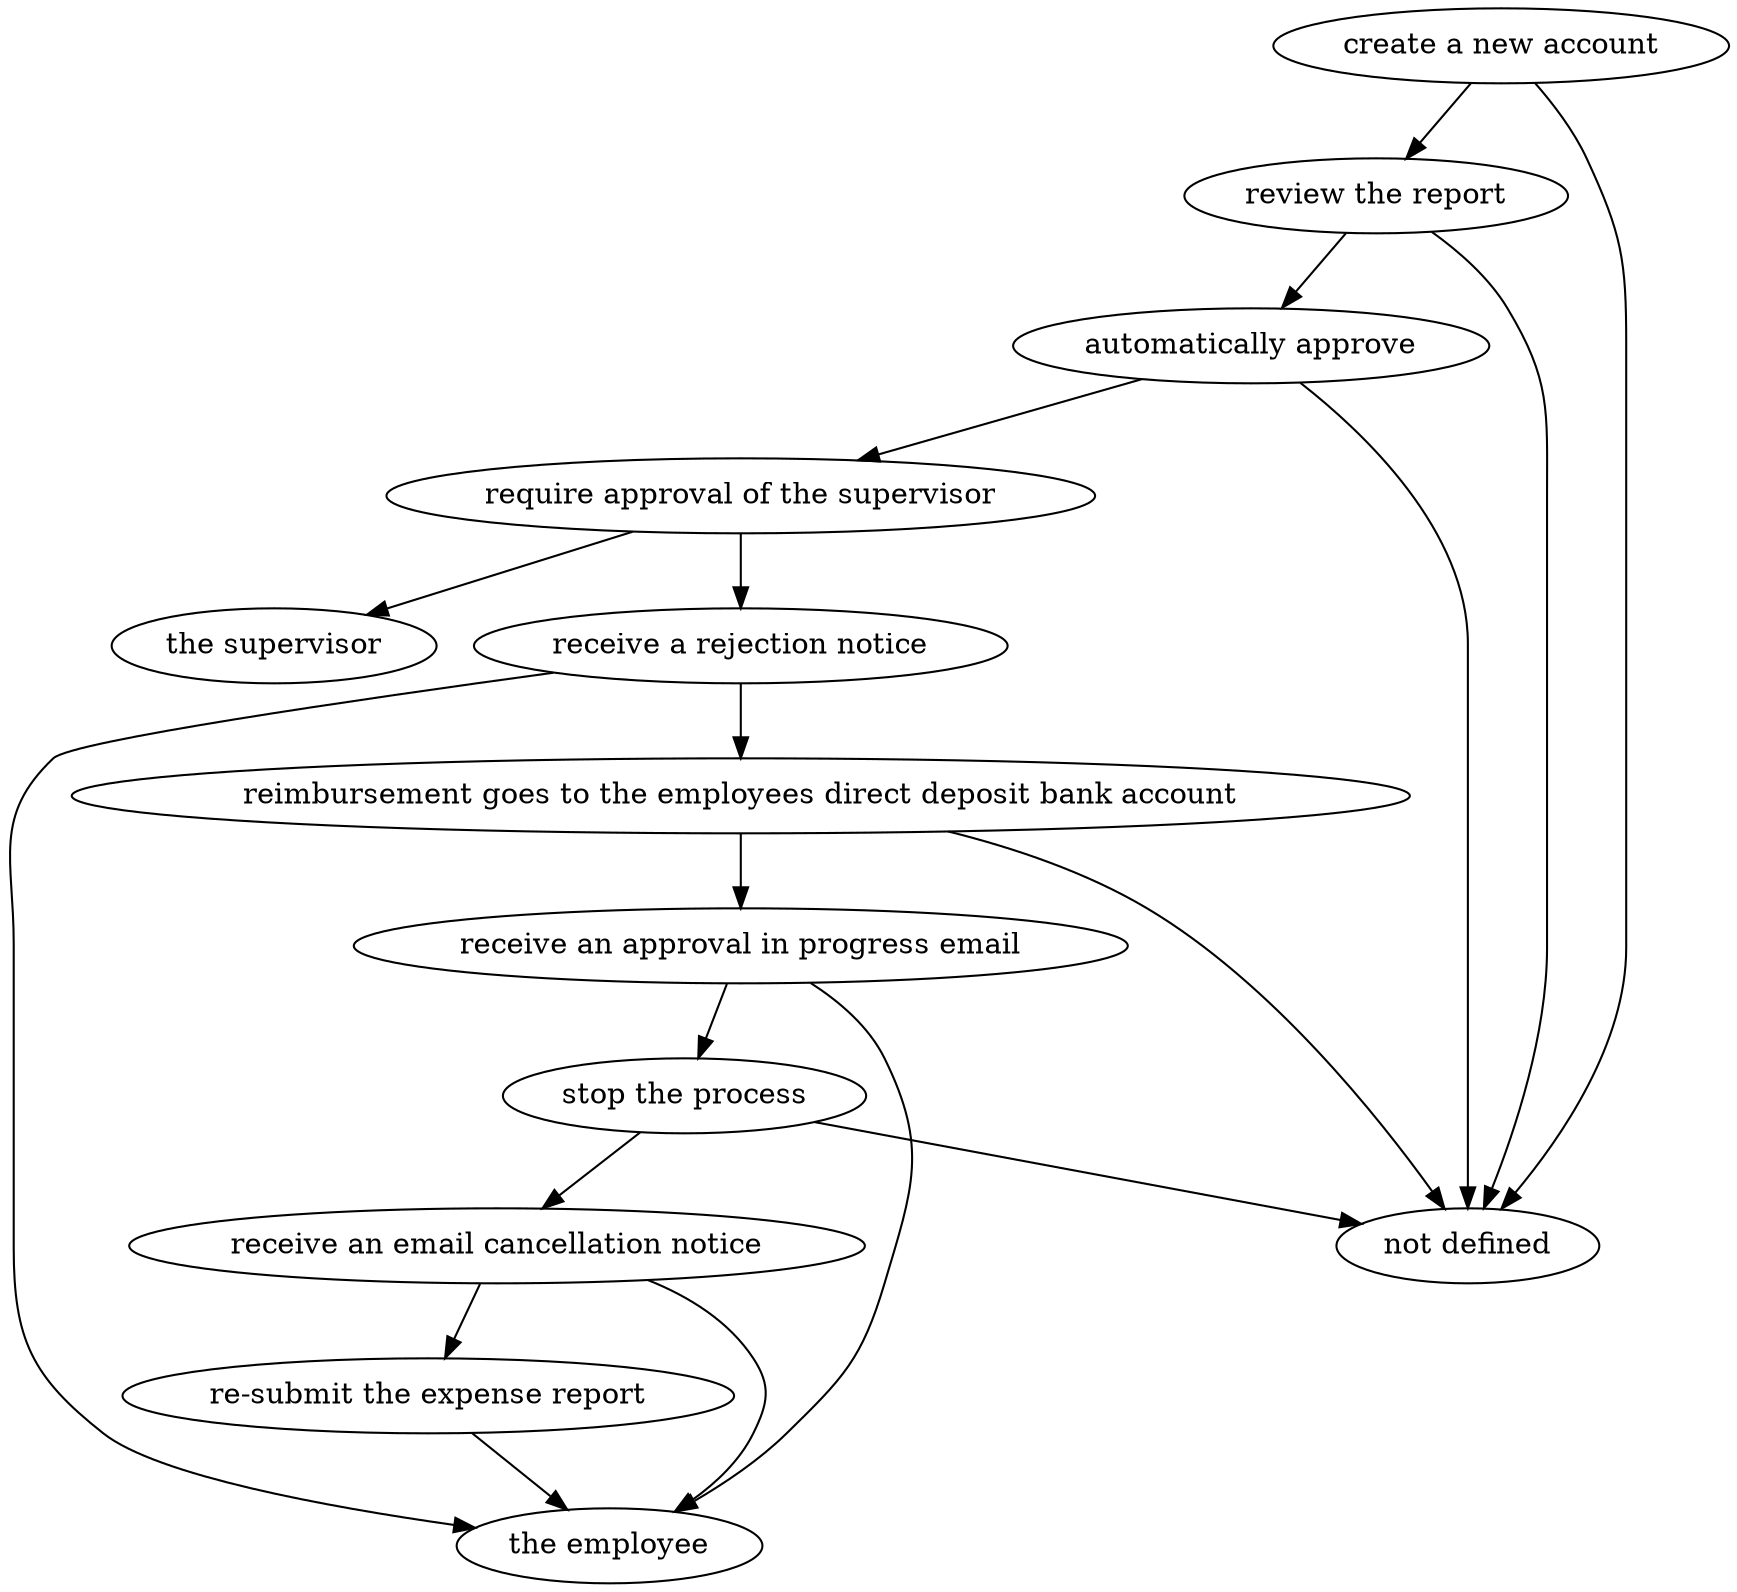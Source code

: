 strict digraph "doc-9.5" {
	graph [name="doc-9.5"];
	"create a new account"	[attrs="{'type': 'Activity', 'label': 'create a new account'}"];
	"review the report"	[attrs="{'type': 'Activity', 'label': 'review the report'}"];
	"create a new account" -> "review the report"	[attrs="{'type': 'flow', 'label': 'flow'}"];
	"not defined"	[attrs="{'type': 'Actor', 'label': 'not defined'}"];
	"create a new account" -> "not defined"	[attrs="{'type': 'actor performer', 'label': 'actor performer'}"];
	"automatically approve"	[attrs="{'type': 'Activity', 'label': 'automatically approve'}"];
	"review the report" -> "automatically approve"	[attrs="{'type': 'flow', 'label': 'flow'}"];
	"review the report" -> "not defined"	[attrs="{'type': 'actor performer', 'label': 'actor performer'}"];
	"require approval of the supervisor"	[attrs="{'type': 'Activity', 'label': 'require approval of the supervisor'}"];
	"automatically approve" -> "require approval of the supervisor"	[attrs="{'type': 'flow', 'label': 'flow'}"];
	"automatically approve" -> "not defined"	[attrs="{'type': 'actor performer', 'label': 'actor performer'}"];
	"receive a rejection notice"	[attrs="{'type': 'Activity', 'label': 'receive a rejection notice'}"];
	"require approval of the supervisor" -> "receive a rejection notice"	[attrs="{'type': 'flow', 'label': 'flow'}"];
	"the supervisor"	[attrs="{'type': 'Actor', 'label': 'the supervisor'}"];
	"require approval of the supervisor" -> "the supervisor"	[attrs="{'type': 'actor performer', 'label': 'actor performer'}"];
	"reimbursement goes to the employees direct deposit bank account"	[attrs="{'type': 'Activity', 'label': 'reimbursement goes to the employees direct deposit bank account'}"];
	"receive a rejection notice" -> "reimbursement goes to the employees direct deposit bank account"	[attrs="{'type': 'flow', 'label': 'flow'}"];
	"the employee"	[attrs="{'type': 'Actor', 'label': 'the employee'}"];
	"receive a rejection notice" -> "the employee"	[attrs="{'type': 'actor performer', 'label': 'actor performer'}"];
	"receive an approval in progress email"	[attrs="{'type': 'Activity', 'label': 'receive an approval in progress email'}"];
	"reimbursement goes to the employees direct deposit bank account" -> "receive an approval in progress email"	[attrs="{'type': 'flow', 'label': 'flow'}"];
	"reimbursement goes to the employees direct deposit bank account" -> "not defined"	[attrs="{'type': 'actor performer', 'label': 'actor performer'}"];
	"stop the process"	[attrs="{'type': 'Activity', 'label': 'stop the process'}"];
	"receive an approval in progress email" -> "stop the process"	[attrs="{'type': 'flow', 'label': 'flow'}"];
	"receive an approval in progress email" -> "the employee"	[attrs="{'type': 'actor performer', 'label': 'actor performer'}"];
	"receive an email cancellation notice"	[attrs="{'type': 'Activity', 'label': 'receive an email cancellation notice'}"];
	"stop the process" -> "receive an email cancellation notice"	[attrs="{'type': 'flow', 'label': 'flow'}"];
	"stop the process" -> "not defined"	[attrs="{'type': 'actor performer', 'label': 'actor performer'}"];
	"re-submit the expense report"	[attrs="{'type': 'Activity', 'label': 're-submit the expense report'}"];
	"receive an email cancellation notice" -> "re-submit the expense report"	[attrs="{'type': 'flow', 'label': 'flow'}"];
	"receive an email cancellation notice" -> "the employee"	[attrs="{'type': 'actor performer', 'label': 'actor performer'}"];
	"re-submit the expense report" -> "the employee"	[attrs="{'type': 'actor performer', 'label': 'actor performer'}"];
}
